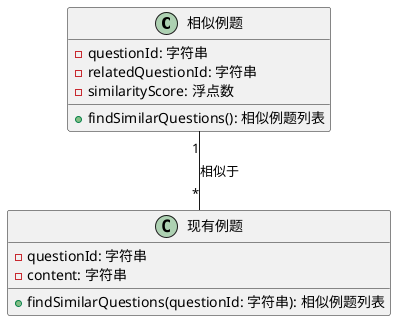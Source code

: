 @startuml

class 相似例题 {
  -questionId: 字符串
  -relatedQuestionId: 字符串
  -similarityScore: 浮点数
  +findSimilarQuestions(): 相似例题列表
}

class 现有例题 {
  -questionId: 字符串
  -content: 字符串
  +findSimilarQuestions(questionId: 字符串): 相似例题列表
}

相似例题 "1" -- "*" 现有例题 : "相似于"

@enduml
